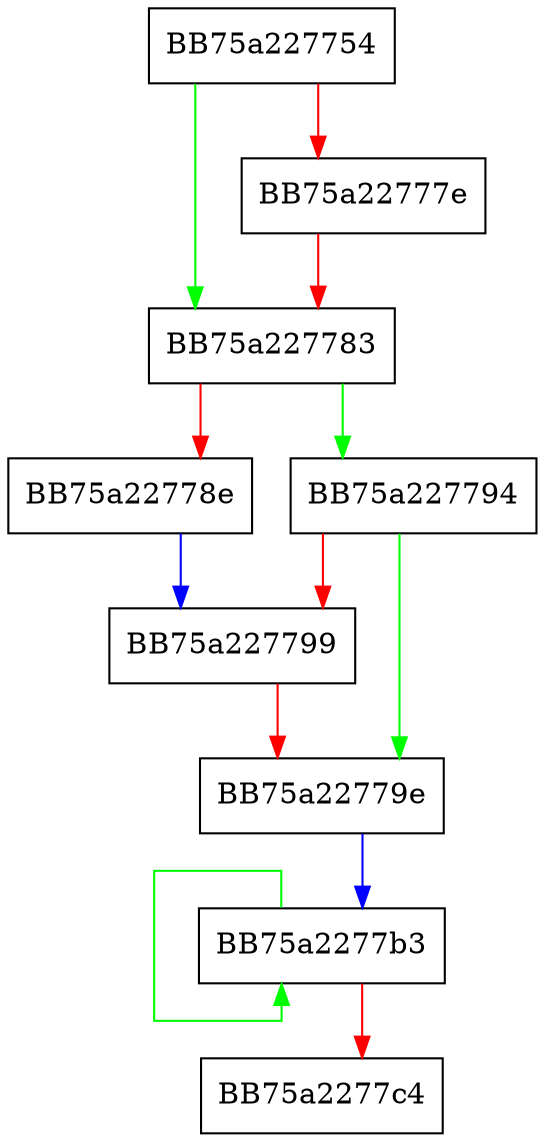 digraph InitVarArg {
  node [shape="box"];
  graph [splines=ortho];
  BB75a227754 -> BB75a227783 [color="green"];
  BB75a227754 -> BB75a22777e [color="red"];
  BB75a22777e -> BB75a227783 [color="red"];
  BB75a227783 -> BB75a227794 [color="green"];
  BB75a227783 -> BB75a22778e [color="red"];
  BB75a22778e -> BB75a227799 [color="blue"];
  BB75a227794 -> BB75a22779e [color="green"];
  BB75a227794 -> BB75a227799 [color="red"];
  BB75a227799 -> BB75a22779e [color="red"];
  BB75a22779e -> BB75a2277b3 [color="blue"];
  BB75a2277b3 -> BB75a2277b3 [color="green"];
  BB75a2277b3 -> BB75a2277c4 [color="red"];
}